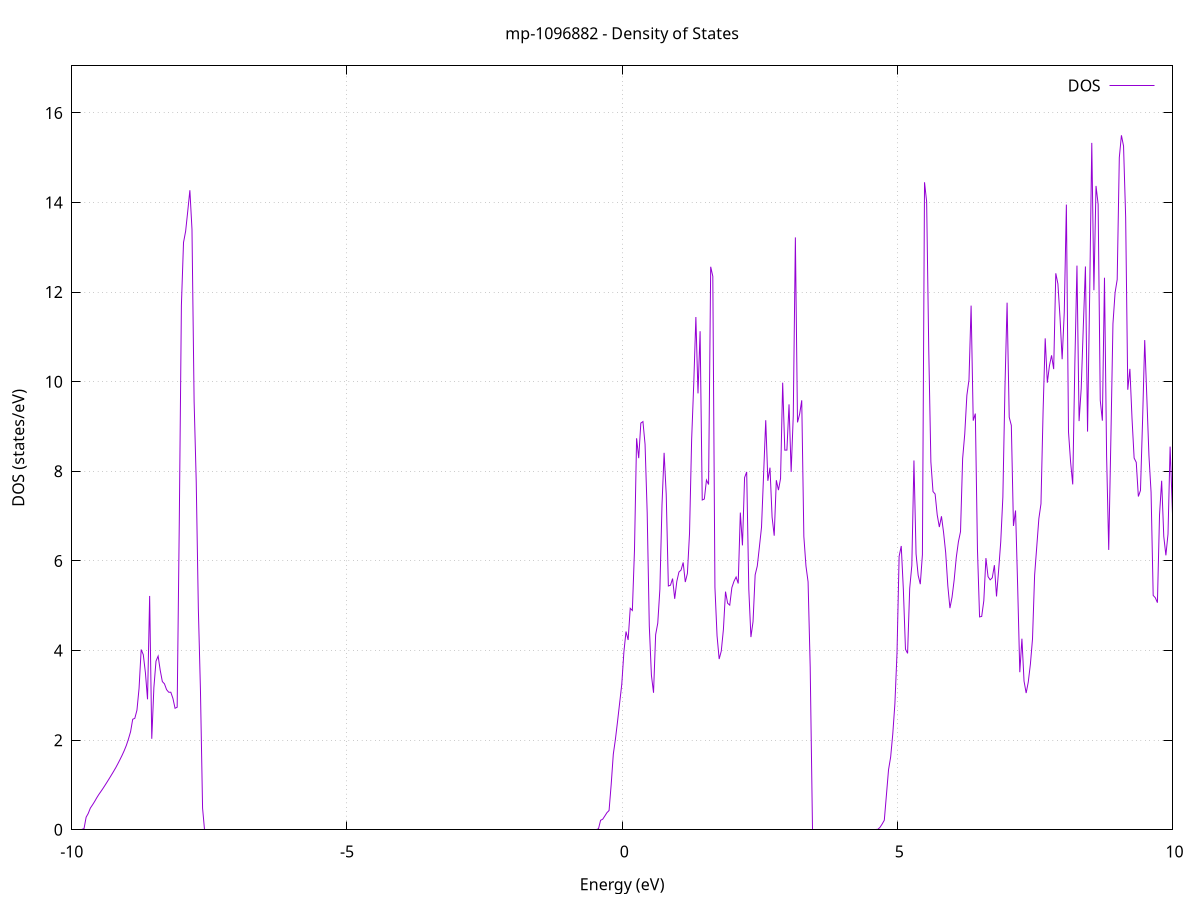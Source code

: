 set title 'mp-1096882 - Density of States'
set xlabel 'Energy (eV)'
set ylabel 'DOS (states/eV)'
set grid
set xrange [-10:10]
set yrange [0:17.049]
set xzeroaxis lt -1
set terminal png size 800,600
set output 'mp-1096882_dos_gnuplot.png'
plot '-' using 1:2 with lines title 'DOS'
-39.245400 0.000000
-39.207000 0.000000
-39.168500 0.000000
-39.130000 0.000000
-39.091600 0.000000
-39.053100 0.000000
-39.014600 0.000000
-38.976200 0.000000
-38.937700 0.000000
-38.899200 0.000000
-38.860700 0.000000
-38.822300 0.000000
-38.783800 0.000000
-38.745300 0.000000
-38.706900 0.000000
-38.668400 0.000000
-38.629900 0.000000
-38.591500 0.000000
-38.553000 0.000000
-38.514500 0.000000
-38.476100 0.000000
-38.437600 0.000000
-38.399100 0.000000
-38.360600 0.000000
-38.322200 0.000000
-38.283700 0.000000
-38.245200 0.000000
-38.206800 0.000000
-38.168300 0.000000
-38.129800 0.000000
-38.091400 0.000000
-38.052900 0.000000
-38.014400 0.000000
-37.976000 0.000000
-37.937500 0.000000
-37.899000 0.000000
-37.860500 0.000000
-37.822100 0.000000
-37.783600 0.000000
-37.745100 0.000000
-37.706700 0.000000
-37.668200 0.000000
-37.629700 0.000000
-37.591300 0.000000
-37.552800 0.000000
-37.514300 0.000000
-37.475900 0.000000
-37.437400 0.000000
-37.398900 0.000000
-37.360400 0.000000
-37.322000 0.000000
-37.283500 0.000000
-37.245000 0.000000
-37.206600 0.000000
-37.168100 0.000000
-37.129600 0.000000
-37.091200 0.000000
-37.052700 0.000000
-37.014200 0.000000
-36.975800 0.000000
-36.937300 0.000000
-36.898800 0.000000
-36.860300 0.000000
-36.821900 0.000000
-36.783400 0.000000
-36.744900 0.000000
-36.706500 0.000000
-36.668000 0.000000
-36.629500 0.000000
-36.591100 0.000000
-36.552600 0.000000
-36.514100 0.000000
-36.475700 0.000000
-36.437200 0.000000
-36.398700 0.000000
-36.360200 0.000000
-36.321800 0.000000
-36.283300 0.000000
-36.244800 0.000000
-36.206400 0.000000
-36.167900 0.000000
-36.129400 0.000000
-36.091000 0.000000
-36.052500 0.000000
-36.014000 0.000000
-35.975600 0.000000
-35.937100 0.000000
-35.898600 0.000000
-35.860100 0.000000
-35.821700 0.000000
-35.783200 0.000000
-35.744700 1.702100
-35.706300 11.715600
-35.667800 36.551800
-35.629300 60.430600
-35.590900 79.114600
-35.552400 29.802100
-35.513900 66.663500
-35.475400 39.672500
-35.437000 75.816500
-35.398500 0.000000
-35.360000 44.774400
-35.321600 297.713700
-35.283100 81.540900
-35.244600 0.000000
-35.206200 0.000000
-35.167700 6.974600
-35.129200 36.334100
-35.090800 32.302500
-35.052300 118.386500
-35.013800 131.594100
-34.975300 0.000000
-34.936900 0.000000
-34.898400 0.000000
-34.859900 0.000000
-34.821500 0.000000
-34.783000 0.000000
-34.744500 0.000000
-34.706100 0.000000
-34.667600 0.000000
-34.629100 0.000000
-34.590700 0.000000
-34.552200 0.000000
-34.513700 0.000000
-34.475200 0.000000
-34.436800 0.000000
-34.398300 0.000000
-34.359800 0.000000
-34.321400 0.000000
-34.282900 0.000000
-34.244400 0.000000
-34.206000 0.000000
-34.167500 0.000000
-34.129000 0.000000
-34.090600 0.000000
-34.052100 0.000000
-34.013600 0.000000
-33.975100 0.000000
-33.936700 0.000000
-33.898200 0.000000
-33.859700 0.000000
-33.821300 0.000000
-33.782800 0.000000
-33.744300 0.000000
-33.705900 0.000000
-33.667400 0.000000
-33.628900 0.000000
-33.590500 0.000000
-33.552000 0.000000
-33.513500 0.000000
-33.475000 0.000000
-33.436600 0.000000
-33.398100 0.000000
-33.359600 0.000000
-33.321200 0.000000
-33.282700 0.000000
-33.244200 0.000000
-33.205800 0.000000
-33.167300 0.000000
-33.128800 0.000000
-33.090400 0.000000
-33.051900 0.000000
-33.013400 0.000000
-32.974900 0.000000
-32.936500 0.000000
-32.898000 0.000000
-32.859500 0.000000
-32.821100 0.000000
-32.782600 0.000000
-32.744100 0.000000
-32.705700 0.000000
-32.667200 0.000000
-32.628700 0.000000
-32.590300 0.000000
-32.551800 0.000000
-32.513300 0.000000
-32.474800 0.000000
-32.436400 0.000000
-32.397900 0.000000
-32.359400 0.000000
-32.321000 0.000000
-32.282500 0.000000
-32.244000 0.000000
-32.205600 0.000000
-32.167100 0.000000
-32.128600 0.000000
-32.090200 0.000000
-32.051700 0.000000
-32.013200 0.000000
-31.974700 0.000000
-31.936300 0.000000
-31.897800 0.000000
-31.859300 0.000000
-31.820900 0.000000
-31.782400 0.000000
-31.743900 0.000000
-31.705500 0.000000
-31.667000 0.000000
-31.628500 0.000000
-31.590100 0.000000
-31.551600 0.000000
-31.513100 0.000000
-31.474600 0.000000
-31.436200 0.000000
-31.397700 0.000000
-31.359200 0.000000
-31.320800 0.000000
-31.282300 0.000000
-31.243800 0.000000
-31.205400 0.000000
-31.166900 0.000000
-31.128400 0.000000
-31.090000 0.000000
-31.051500 0.000000
-31.013000 0.000000
-30.974500 0.000000
-30.936100 0.000000
-30.897600 0.000000
-30.859100 0.000000
-30.820700 0.000000
-30.782200 0.000000
-30.743700 0.000000
-30.705300 0.000000
-30.666800 0.000000
-30.628300 0.000000
-30.589800 0.000000
-30.551400 0.000000
-30.512900 0.000000
-30.474400 0.000000
-30.436000 0.000000
-30.397500 0.000000
-30.359000 0.000000
-30.320600 0.000000
-30.282100 0.000000
-30.243600 0.000000
-30.205200 0.000000
-30.166700 0.000000
-30.128200 0.000000
-30.089700 0.000000
-30.051300 0.000000
-30.012800 0.000000
-29.974300 0.000000
-29.935900 0.000000
-29.897400 0.000000
-29.858900 0.000000
-29.820500 0.000000
-29.782000 0.000000
-29.743500 0.000000
-29.705100 0.000000
-29.666600 0.000000
-29.628100 0.000000
-29.589600 0.000000
-29.551200 0.000000
-29.512700 0.000000
-29.474200 0.000000
-29.435800 0.000000
-29.397300 0.000000
-29.358800 0.000000
-29.320400 0.000000
-29.281900 0.000000
-29.243400 0.000000
-29.205000 0.000000
-29.166500 0.000000
-29.128000 0.000000
-29.089500 0.000000
-29.051100 0.000000
-29.012600 0.000000
-28.974100 0.000000
-28.935700 0.000000
-28.897200 0.000000
-28.858700 0.000000
-28.820300 0.000000
-28.781800 0.000000
-28.743300 0.000000
-28.704900 0.000000
-28.666400 0.000000
-28.627900 0.000000
-28.589400 0.000000
-28.551000 0.000000
-28.512500 0.000000
-28.474000 0.000000
-28.435600 0.000000
-28.397100 0.000000
-28.358600 0.000000
-28.320200 0.000000
-28.281700 0.000000
-28.243200 0.000000
-28.204800 0.000000
-28.166300 0.000000
-28.127800 0.000000
-28.089300 0.000000
-28.050900 0.000000
-28.012400 0.000000
-27.973900 0.000000
-27.935500 0.000000
-27.897000 0.000000
-27.858500 0.000000
-27.820100 0.000000
-27.781600 0.000000
-27.743100 0.000000
-27.704700 0.000000
-27.666200 0.000000
-27.627700 0.000000
-27.589200 0.000000
-27.550800 0.000000
-27.512300 0.000000
-27.473800 0.000000
-27.435400 0.000000
-27.396900 0.000000
-27.358400 0.000000
-27.320000 0.000000
-27.281500 0.000000
-27.243000 0.000000
-27.204600 0.000000
-27.166100 0.000000
-27.127600 0.000000
-27.089100 0.000000
-27.050700 0.000000
-27.012200 0.000000
-26.973700 0.000000
-26.935300 0.000000
-26.896800 0.000000
-26.858300 0.000000
-26.819900 0.000000
-26.781400 0.000000
-26.742900 0.000000
-26.704500 0.000000
-26.666000 0.000000
-26.627500 0.000000
-26.589000 0.000000
-26.550600 0.000000
-26.512100 0.000000
-26.473600 0.000000
-26.435200 0.000000
-26.396700 0.000000
-26.358200 0.000000
-26.319800 0.000000
-26.281300 0.000000
-26.242800 0.000000
-26.204400 0.000000
-26.165900 0.000000
-26.127400 0.000000
-26.088900 0.000000
-26.050500 0.000000
-26.012000 0.000000
-25.973500 0.000000
-25.935100 0.000000
-25.896600 0.000000
-25.858100 0.000000
-25.819700 0.000000
-25.781200 0.000000
-25.742700 0.000000
-25.704200 0.000000
-25.665800 0.000000
-25.627300 0.000000
-25.588800 0.000000
-25.550400 0.000000
-25.511900 0.000000
-25.473400 0.000000
-25.435000 0.000000
-25.396500 0.000000
-25.358000 0.000000
-25.319600 0.000000
-25.281100 0.000000
-25.242600 0.000000
-25.204100 0.000000
-25.165700 0.000000
-25.127200 0.000000
-25.088700 0.000000
-25.050300 0.000000
-25.011800 0.000000
-24.973300 0.000000
-24.934900 0.000000
-24.896400 0.000000
-24.857900 0.000000
-24.819500 0.000000
-24.781000 0.000000
-24.742500 0.000000
-24.704000 0.000000
-24.665600 0.000000
-24.627100 0.000000
-24.588600 0.000000
-24.550200 0.000000
-24.511700 0.000000
-24.473200 0.000000
-24.434800 0.000000
-24.396300 0.000000
-24.357800 0.000000
-24.319400 0.000000
-24.280900 0.000000
-24.242400 0.000000
-24.203900 0.000000
-24.165500 0.000000
-24.127000 0.000000
-24.088500 0.000000
-24.050100 0.000000
-24.011600 0.000000
-23.973100 0.000000
-23.934700 0.000000
-23.896200 0.000000
-23.857700 0.000000
-23.819300 0.000000
-23.780800 0.000000
-23.742300 0.000000
-23.703800 0.000000
-23.665400 0.000000
-23.626900 0.000000
-23.588400 0.000000
-23.550000 0.000000
-23.511500 0.000000
-23.473000 0.000000
-23.434600 0.000000
-23.396100 0.000000
-23.357600 0.000000
-23.319200 0.000000
-23.280700 0.000000
-23.242200 0.000000
-23.203700 0.000000
-23.165300 0.000000
-23.126800 0.000000
-23.088300 0.000000
-23.049900 0.000000
-23.011400 0.000000
-22.972900 0.000000
-22.934500 0.000000
-22.896000 0.000000
-22.857500 0.000000
-22.819100 0.000000
-22.780600 0.000000
-22.742100 0.000000
-22.703600 0.000000
-22.665200 0.000000
-22.626700 0.000000
-22.588200 0.000000
-22.549800 0.000000
-22.511300 0.000000
-22.472800 0.000000
-22.434400 0.000000
-22.395900 0.000000
-22.357400 0.000000
-22.319000 0.000000
-22.280500 0.000000
-22.242000 0.000000
-22.203500 0.000000
-22.165100 0.000000
-22.126600 0.000000
-22.088100 0.000000
-22.049700 0.000000
-22.011200 0.000000
-21.972700 0.000000
-21.934300 0.000000
-21.895800 0.000000
-21.857300 0.000000
-21.818900 0.000000
-21.780400 0.000000
-21.741900 0.000000
-21.703400 0.000000
-21.665000 0.000000
-21.626500 0.000000
-21.588000 0.000000
-21.549600 0.000000
-21.511100 0.000000
-21.472600 0.000000
-21.434200 0.000000
-21.395700 0.000000
-21.357200 0.000000
-21.318800 0.000000
-21.280300 0.000000
-21.241800 0.000000
-21.203300 0.000000
-21.164900 0.000000
-21.126400 0.000000
-21.087900 0.000000
-21.049500 0.000000
-21.011000 0.000000
-20.972500 0.000000
-20.934100 0.000000
-20.895600 0.000000
-20.857100 0.000000
-20.818600 0.000000
-20.780200 0.000000
-20.741700 0.000000
-20.703200 0.000000
-20.664800 0.000000
-20.626300 0.000000
-20.587800 0.000000
-20.549400 0.000000
-20.510900 0.000000
-20.472400 0.000000
-20.434000 0.000000
-20.395500 0.000000
-20.357000 0.000000
-20.318500 0.000000
-20.280100 0.000000
-20.241600 0.000000
-20.203100 0.000000
-20.164700 0.000000
-20.126200 0.000000
-20.087700 0.000000
-20.049300 0.000000
-20.010800 0.000000
-19.972300 0.000000
-19.933900 0.000000
-19.895400 0.000000
-19.856900 0.000000
-19.818400 0.000000
-19.780000 0.000000
-19.741500 0.000000
-19.703000 0.000000
-19.664600 0.000000
-19.626100 0.000000
-19.587600 0.000000
-19.549200 0.000000
-19.510700 0.000000
-19.472200 0.000000
-19.433800 0.000000
-19.395300 0.000000
-19.356800 0.000000
-19.318300 0.000000
-19.279900 0.000000
-19.241400 0.000000
-19.202900 0.000000
-19.164500 0.000000
-19.126000 0.000000
-19.087500 0.000000
-19.049100 0.000000
-19.010600 0.000000
-18.972100 0.000000
-18.933700 0.000000
-18.895200 0.000000
-18.856700 0.000000
-18.818200 0.000000
-18.779800 0.000000
-18.741300 0.000000
-18.702800 0.000000
-18.664400 0.000000
-18.625900 0.000000
-18.587400 0.000000
-18.549000 0.000000
-18.510500 0.000000
-18.472000 0.000000
-18.433600 0.000000
-18.395100 0.000000
-18.356600 0.000000
-18.318100 0.000000
-18.279700 0.000000
-18.241200 0.000000
-18.202700 0.000000
-18.164300 0.000000
-18.125800 0.000000
-18.087300 0.000000
-18.048900 0.000000
-18.010400 0.000000
-17.971900 0.000000
-17.933500 0.000000
-17.895000 0.000000
-17.856500 0.000000
-17.818000 0.000000
-17.779600 0.000000
-17.741100 0.000000
-17.702600 0.000000
-17.664200 0.000000
-17.625700 0.000000
-17.587200 0.000000
-17.548800 0.000000
-17.510300 0.000000
-17.471800 0.000000
-17.433400 0.000000
-17.394900 0.000000
-17.356400 0.000000
-17.317900 0.000000
-17.279500 0.000000
-17.241000 0.000000
-17.202500 0.000000
-17.164100 0.000000
-17.125600 0.000000
-17.087100 0.000000
-17.048700 0.000000
-17.010200 0.000000
-16.971700 0.000000
-16.933300 0.000000
-16.894800 0.000000
-16.856300 0.000000
-16.817800 0.000000
-16.779400 0.000000
-16.740900 0.000000
-16.702400 0.000000
-16.664000 0.000000
-16.625500 0.000000
-16.587000 0.000000
-16.548600 0.000000
-16.510100 0.000000
-16.471600 0.000000
-16.433200 0.000000
-16.394700 0.000000
-16.356200 0.000000
-16.317700 0.000000
-16.279300 0.000000
-16.240800 0.000000
-16.202300 0.000000
-16.163900 0.000000
-16.125400 0.000000
-16.086900 0.000000
-16.048500 0.000000
-16.010000 0.000000
-15.971500 0.000000
-15.933000 0.000000
-15.894600 0.000000
-15.856100 0.000000
-15.817600 0.000000
-15.779200 0.000000
-15.740700 0.000000
-15.702200 0.000000
-15.663800 0.000000
-15.625300 0.000000
-15.586800 0.000000
-15.548400 0.000000
-15.509900 0.000000
-15.471400 0.000000
-15.432900 0.000000
-15.394500 0.000000
-15.356000 0.000000
-15.317500 0.000000
-15.279100 0.000000
-15.240600 0.000000
-15.202100 0.000000
-15.163700 0.000000
-15.125200 0.000000
-15.086700 0.000000
-15.048300 0.000000
-15.009800 0.000000
-14.971300 0.000000
-14.932800 0.000000
-14.894400 0.000000
-14.855900 0.000000
-14.817400 0.000000
-14.779000 0.000000
-14.740500 0.000000
-14.702000 0.000000
-14.663600 0.000000
-14.625100 0.000000
-14.586600 0.000000
-14.548200 0.000000
-14.509700 0.000000
-14.471200 0.000000
-14.432700 0.000000
-14.394300 0.000000
-14.355800 0.000000
-14.317300 0.000000
-14.278900 0.000000
-14.240400 0.000000
-14.201900 0.000000
-14.163500 0.000000
-14.125000 0.000000
-14.086500 0.000000
-14.048100 0.000000
-14.009600 0.000000
-13.971100 0.000000
-13.932600 0.000000
-13.894200 0.000000
-13.855700 0.000000
-13.817200 0.000000
-13.778800 0.000000
-13.740300 0.000000
-13.701800 0.000000
-13.663400 0.000000
-13.624900 0.000000
-13.586400 0.000000
-13.548000 0.000000
-13.509500 0.000000
-13.471000 0.000000
-13.432500 0.000000
-13.394100 0.000000
-13.355600 0.000000
-13.317100 0.000000
-13.278700 0.000000
-13.240200 0.000000
-13.201700 0.000000
-13.163300 0.000000
-13.124800 0.000000
-13.086300 0.000000
-13.047900 0.000000
-13.009400 0.000000
-12.970900 0.000000
-12.932400 0.000000
-12.894000 0.000000
-12.855500 0.000000
-12.817000 0.000000
-12.778600 0.000000
-12.740100 0.000000
-12.701600 0.000000
-12.663200 0.000000
-12.624700 0.000000
-12.586200 0.000000
-12.547800 0.000000
-12.509300 0.000000
-12.470800 0.000000
-12.432300 0.000000
-12.393900 0.000000
-12.355400 0.000000
-12.316900 0.000000
-12.278500 0.000000
-12.240000 0.000000
-12.201500 0.000000
-12.163100 0.000000
-12.124600 0.000000
-12.086100 0.000000
-12.047700 0.000000
-12.009200 0.000000
-11.970700 0.000000
-11.932200 0.000000
-11.893800 0.000000
-11.855300 0.000000
-11.816800 0.000000
-11.778400 0.000000
-11.739900 0.000000
-11.701400 0.000000
-11.663000 0.000000
-11.624500 0.000000
-11.586000 0.000000
-11.547600 0.000000
-11.509100 0.000000
-11.470600 0.000000
-11.432100 0.000000
-11.393700 0.000000
-11.355200 0.000000
-11.316700 0.000000
-11.278300 0.000000
-11.239800 0.000000
-11.201300 0.000000
-11.162900 0.000000
-11.124400 0.000000
-11.085900 0.000000
-11.047400 0.000000
-11.009000 0.000000
-10.970500 0.000000
-10.932000 0.000000
-10.893600 0.000000
-10.855100 0.000000
-10.816600 0.000000
-10.778200 0.000000
-10.739700 0.000000
-10.701200 0.000000
-10.662800 0.000000
-10.624300 0.000000
-10.585800 0.000000
-10.547300 0.000000
-10.508900 0.000000
-10.470400 0.000000
-10.431900 0.000000
-10.393500 0.000000
-10.355000 0.000000
-10.316500 0.000000
-10.278100 0.000000
-10.239600 0.000000
-10.201100 0.000000
-10.162700 0.000000
-10.124200 0.000000
-10.085700 0.000000
-10.047200 0.000000
-10.008800 0.000000
-9.970300 0.000000
-9.931800 0.000000
-9.893400 0.000000
-9.854900 0.000000
-9.816400 0.000000
-9.778000 0.025200
-9.739500 0.280100
-9.701000 0.365500
-9.662600 0.484500
-9.624100 0.555000
-9.585600 0.629800
-9.547100 0.712800
-9.508700 0.788200
-9.470200 0.856400
-9.431700 0.925400
-9.393300 0.998700
-9.354800 1.073300
-9.316300 1.150000
-9.277900 1.226800
-9.239400 1.305300
-9.200900 1.386700
-9.162500 1.474600
-9.124000 1.567200
-9.085500 1.663400
-9.047000 1.767400
-9.008600 1.884100
-8.970100 2.026700
-8.931600 2.189900
-8.893200 2.466000
-8.854700 2.488100
-8.816200 2.669000
-8.777800 3.156300
-8.739300 4.022600
-8.700800 3.907300
-8.662400 3.506300
-8.623900 2.912300
-8.585400 5.218300
-8.546900 2.031000
-8.508500 3.171200
-8.470000 3.763800
-8.431500 3.877000
-8.393100 3.558300
-8.354600 3.307700
-8.316100 3.257200
-8.277700 3.127400
-8.239200 3.070400
-8.200700 3.069500
-8.162300 2.931600
-8.123800 2.711700
-8.085300 2.735400
-8.046800 6.869000
-8.008400 11.707800
-7.969900 13.107200
-7.931400 13.359000
-7.893000 13.805700
-7.854500 14.272900
-7.816000 13.399500
-7.777600 9.567600
-7.739100 7.779800
-7.700600 4.936400
-7.662200 3.114800
-7.623700 0.482800
-7.585200 0.000000
-7.546700 0.000000
-7.508300 0.000000
-7.469800 0.000000
-7.431300 0.000000
-7.392900 0.000000
-7.354400 0.000000
-7.315900 0.000000
-7.277500 0.000000
-7.239000 0.000000
-7.200500 0.000000
-7.162100 0.000000
-7.123600 0.000000
-7.085100 0.000000
-7.046600 0.000000
-7.008200 0.000000
-6.969700 0.000000
-6.931200 0.000000
-6.892800 0.000000
-6.854300 0.000000
-6.815800 0.000000
-6.777400 0.000000
-6.738900 0.000000
-6.700400 0.000000
-6.662000 0.000000
-6.623500 0.000000
-6.585000 0.000000
-6.546500 0.000000
-6.508100 0.000000
-6.469600 0.000000
-6.431100 0.000000
-6.392700 0.000000
-6.354200 0.000000
-6.315700 0.000000
-6.277300 0.000000
-6.238800 0.000000
-6.200300 0.000000
-6.161800 0.000000
-6.123400 0.000000
-6.084900 0.000000
-6.046400 0.000000
-6.008000 0.000000
-5.969500 0.000000
-5.931000 0.000000
-5.892600 0.000000
-5.854100 0.000000
-5.815600 0.000000
-5.777200 0.000000
-5.738700 0.000000
-5.700200 0.000000
-5.661700 0.000000
-5.623300 0.000000
-5.584800 0.000000
-5.546300 0.000000
-5.507900 0.000000
-5.469400 0.000000
-5.430900 0.000000
-5.392500 0.000000
-5.354000 0.000000
-5.315500 0.000000
-5.277100 0.000000
-5.238600 0.000000
-5.200100 0.000000
-5.161600 0.000000
-5.123200 0.000000
-5.084700 0.000000
-5.046200 0.000000
-5.007800 0.000000
-4.969300 0.000000
-4.930800 0.000000
-4.892400 0.000000
-4.853900 0.000000
-4.815400 0.000000
-4.777000 0.000000
-4.738500 0.000000
-4.700000 0.000000
-4.661500 0.000000
-4.623100 0.000000
-4.584600 0.000000
-4.546100 0.000000
-4.507700 0.000000
-4.469200 0.000000
-4.430700 0.000000
-4.392300 0.000000
-4.353800 0.000000
-4.315300 0.000000
-4.276900 0.000000
-4.238400 0.000000
-4.199900 0.000000
-4.161400 0.000000
-4.123000 0.000000
-4.084500 0.000000
-4.046000 0.000000
-4.007600 0.000000
-3.969100 0.000000
-3.930600 0.000000
-3.892200 0.000000
-3.853700 0.000000
-3.815200 0.000000
-3.776800 0.000000
-3.738300 0.000000
-3.699800 0.000000
-3.661300 0.000000
-3.622900 0.000000
-3.584400 0.000000
-3.545900 0.000000
-3.507500 0.000000
-3.469000 0.000000
-3.430500 0.000000
-3.392100 0.000000
-3.353600 0.000000
-3.315100 0.000000
-3.276700 0.000000
-3.238200 0.000000
-3.199700 0.000000
-3.161200 0.000000
-3.122800 0.000000
-3.084300 0.000000
-3.045800 0.000000
-3.007400 0.000000
-2.968900 0.000000
-2.930400 0.000000
-2.892000 0.000000
-2.853500 0.000000
-2.815000 0.000000
-2.776600 0.000000
-2.738100 0.000000
-2.699600 0.000000
-2.661100 0.000000
-2.622700 0.000000
-2.584200 0.000000
-2.545700 0.000000
-2.507300 0.000000
-2.468800 0.000000
-2.430300 0.000000
-2.391900 0.000000
-2.353400 0.000000
-2.314900 0.000000
-2.276500 0.000000
-2.238000 0.000000
-2.199500 0.000000
-2.161000 0.000000
-2.122600 0.000000
-2.084100 0.000000
-2.045600 0.000000
-2.007200 0.000000
-1.968700 0.000000
-1.930200 0.000000
-1.891800 0.000000
-1.853300 0.000000
-1.814800 0.000000
-1.776400 0.000000
-1.737900 0.000000
-1.699400 0.000000
-1.660900 0.000000
-1.622500 0.000000
-1.584000 0.000000
-1.545500 0.000000
-1.507100 0.000000
-1.468600 0.000000
-1.430100 0.000000
-1.391700 0.000000
-1.353200 0.000000
-1.314700 0.000000
-1.276200 0.000000
-1.237800 0.000000
-1.199300 0.000000
-1.160800 0.000000
-1.122400 0.000000
-1.083900 0.000000
-1.045400 0.000000
-1.007000 0.000000
-0.968500 0.000000
-0.930000 0.000000
-0.891600 0.000000
-0.853100 0.000000
-0.814600 0.000000
-0.776100 0.000000
-0.737700 0.000000
-0.699200 0.000000
-0.660700 0.000000
-0.622300 0.000000
-0.583800 0.000000
-0.545300 0.000000
-0.506900 0.000000
-0.468400 0.000000
-0.429900 0.022500
-0.391500 0.211900
-0.353000 0.236200
-0.314500 0.308000
-0.276000 0.382100
-0.237600 0.430500
-0.199100 1.010300
-0.160600 1.687100
-0.122200 2.020100
-0.083700 2.416300
-0.045200 2.831800
-0.006800 3.246700
0.031700 3.966500
0.070200 4.424700
0.108600 4.235900
0.147100 4.942400
0.185600 4.894900
0.224100 6.238500
0.262500 8.737700
0.301000 8.294100
0.339500 9.076200
0.377900 9.110200
0.416400 8.602200
0.454900 7.080500
0.493300 4.552100
0.531800 3.450800
0.570300 3.058000
0.608700 4.354500
0.647200 4.611900
0.685700 5.367300
0.724200 7.253400
0.762600 8.413400
0.801100 7.481900
0.839600 5.440900
0.878000 5.457500
0.916500 5.606400
0.955000 5.155000
0.993400 5.543800
1.031900 5.751900
1.070400 5.796200
1.108800 5.965800
1.147300 5.528900
1.185800 5.722000
1.224300 6.614500
1.262700 8.709600
1.301200 9.957700
1.339700 11.444000
1.378100 9.739200
1.416600 11.126600
1.455100 7.359900
1.493500 7.382100
1.532000 7.805500
1.570500 7.706500
1.608900 12.565200
1.647400 12.351200
1.685900 5.411800
1.724400 4.330100
1.762800 3.810500
1.801300 3.988600
1.839800 4.468300
1.878200 5.315100
1.916700 5.055300
1.955200 5.013800
1.993600 5.404000
2.032100 5.545600
2.070600 5.641200
2.109000 5.497100
2.147500 7.079000
2.186000 6.347400
2.224500 7.860200
2.262900 7.986800
2.301400 5.368000
2.339900 4.301000
2.378300 4.645600
2.416800 5.688600
2.455300 5.885200
2.493700 6.311300
2.532200 6.750100
2.570700 7.941600
2.609100 9.141300
2.647600 7.788100
2.686100 8.081700
2.724600 6.977600
2.763000 6.563400
2.801500 7.801700
2.840000 7.580800
2.878400 7.839800
2.916900 9.978200
2.955400 8.472700
2.993800 8.474200
3.032300 9.495100
3.070800 7.987000
3.109300 9.238300
3.147700 13.220300
3.186200 9.092400
3.224700 9.274600
3.263100 9.585100
3.301600 6.546100
3.340100 5.886700
3.378500 5.533100
3.417000 3.630800
3.455500 0.000000
3.493900 0.000000
3.532400 0.000000
3.570900 0.000000
3.609400 0.000000
3.647800 0.000000
3.686300 0.000000
3.724800 0.000000
3.763200 0.000000
3.801700 0.000000
3.840200 0.000000
3.878600 0.000000
3.917100 0.000000
3.955600 0.000000
3.994000 0.000000
4.032500 0.000000
4.071000 0.000000
4.109500 0.000000
4.147900 0.000000
4.186400 0.000000
4.224900 0.000000
4.263300 0.000000
4.301800 0.000000
4.340300 0.000000
4.378700 0.000000
4.417200 0.000000
4.455700 0.000000
4.494100 0.000000
4.532600 0.000000
4.571100 0.000000
4.609600 0.000000
4.648000 0.010800
4.686500 0.057300
4.725000 0.129200
4.763400 0.213000
4.801900 0.774800
4.840400 1.340300
4.878800 1.623300
4.917300 2.135100
4.955800 2.811500
4.994200 3.941700
5.032700 6.101100
5.071200 6.333700
5.109700 5.362400
5.148100 4.029600
5.186600 3.937200
5.225100 5.387800
5.263500 5.896900
5.302000 8.241700
5.340500 6.158000
5.378900 5.677900
5.417400 5.481700
5.455900 6.139700
5.494300 14.451400
5.532800 14.017900
5.571300 10.700200
5.609800 8.209900
5.648200 7.548900
5.686700 7.494100
5.725200 7.024800
5.763600 6.756800
5.802100 6.996800
5.840600 6.634200
5.879000 6.181400
5.917500 5.445700
5.956000 4.947300
5.994400 5.191700
6.032900 5.577000
6.071400 6.079200
6.109900 6.426800
6.148300 6.653700
6.186800 8.286400
6.225300 8.835300
6.263700 9.694300
6.302200 10.042600
6.340700 11.698900
6.379100 9.131700
6.417600 9.288700
6.456100 6.259500
6.494500 4.750900
6.533000 4.761600
6.571500 5.110600
6.610000 6.063400
6.648400 5.650100
6.686900 5.577800
6.725400 5.623600
6.763800 5.905700
6.802300 5.208100
6.840800 5.793800
6.879200 6.426300
6.917700 7.424500
6.956200 9.894300
6.994600 11.764400
7.033100 9.207900
7.071600 9.025300
7.110100 6.781300
7.148500 7.126200
7.187000 5.413200
7.225500 3.516600
7.263900 4.264300
7.302400 3.319500
7.340900 3.051200
7.379300 3.297700
7.417800 3.695000
7.456300 4.257300
7.494700 5.682500
7.533200 6.312200
7.571700 6.944600
7.610200 7.274400
7.648600 9.337000
7.687100 10.967700
7.725600 9.977800
7.764000 10.355400
7.802500 10.588500
7.841000 10.281300
7.879400 12.419600
7.917900 12.184300
7.956400 11.425900
7.994900 10.501300
8.033300 11.542700
8.071800 13.953400
8.110300 8.879900
8.148700 8.203500
8.187200 7.708100
8.225700 10.399900
8.264100 12.591700
8.302600 9.120200
8.341100 9.842500
8.379500 11.229400
8.418000 12.571500
8.456500 8.886300
8.495000 11.938100
8.533400 15.330100
8.571900 12.043200
8.610400 14.369700
8.648800 13.960500
8.687300 9.585000
8.725800 9.130600
8.764200 12.320800
8.802700 8.340600
8.841200 6.245900
8.879600 8.679300
8.918100 11.292700
8.956600 11.985500
8.995100 12.280200
9.033500 15.001800
9.072000 15.499500
9.110500 15.259600
9.148900 13.670000
9.187400 9.820800
9.225900 10.286600
9.264300 9.185800
9.302800 8.296100
9.341300 8.200300
9.379700 7.438100
9.418200 7.573100
9.456700 9.150100
9.495200 10.929300
9.533600 9.652000
9.572100 8.349200
9.610600 7.534300
9.649000 5.230300
9.687500 5.179600
9.726000 5.069000
9.764400 7.031300
9.802900 7.789400
9.841400 6.548100
9.879800 6.125500
9.918300 6.599200
9.956800 8.552100
9.995300 7.214300
10.033700 5.864600
10.072200 5.831000
10.110700 7.925600
10.149100 10.017100
10.187600 13.337900
10.226100 16.869800
10.264500 30.126700
10.303000 21.863800
10.341500 17.190300
10.379900 15.075000
10.418400 11.932900
10.456900 13.518700
10.495400 11.724100
10.533800 10.504000
10.572300 9.926400
10.610800 9.781100
10.649200 8.763900
10.687700 6.349700
10.726200 6.194100
10.764600 7.804800
10.803100 7.598400
10.841600 5.281900
10.880000 5.643200
10.918500 9.656600
10.957000 10.537600
10.995500 11.115100
11.033900 12.696400
11.072400 11.024500
11.110900 10.466200
11.149300 9.242800
11.187800 7.551100
11.226300 6.511100
11.264700 8.782300
11.303200 6.205400
11.341700 7.225900
11.380100 7.046600
11.418600 6.916100
11.457100 6.481000
11.495600 6.871900
11.534000 9.406000
11.572500 17.533400
11.611000 7.287900
11.649400 5.866800
11.687900 4.231900
11.726400 5.484700
11.764800 5.580900
11.803300 5.966900
11.841800 5.121000
11.880200 4.395200
11.918700 2.901600
11.957200 1.945700
11.995700 0.221100
12.034100 0.000000
12.072600 0.000000
12.111100 0.000000
12.149500 0.000000
12.188000 0.000000
12.226500 0.000000
12.264900 0.033400
12.303400 0.119700
12.341900 0.157200
12.380300 0.186900
12.418800 0.222100
12.457300 0.254900
12.495800 0.292000
12.534200 0.328500
12.572700 0.360200
12.611200 0.392700
12.649600 0.428900
12.688100 0.466800
12.726600 0.507000
12.765000 0.550800
12.803500 0.598400
12.842000 0.652800
12.880500 0.716000
12.918900 0.788400
12.957400 0.838500
12.995900 0.897300
13.034300 0.992900
13.072800 1.048400
13.111300 1.113800
13.149700 1.197400
13.188200 1.275300
13.226700 1.357800
13.265100 1.441200
13.303600 1.524100
13.342100 1.608000
13.380600 1.725700
13.419000 1.861000
13.457500 2.006600
13.496000 2.153000
13.534400 2.313400
13.572900 2.558700
13.611400 2.861200
13.649800 3.218200
13.688300 3.773200
13.726800 4.837400
13.765200 6.188200
13.803700 5.569800
13.842200 5.680600
13.880700 4.995600
13.919100 5.278000
13.957600 6.924800
13.996100 5.333700
14.034500 3.577700
14.073000 2.779700
14.111500 2.494900
14.149900 2.232300
14.188400 2.014000
14.226900 1.748700
14.265300 0.071700
14.303800 0.000000
14.342300 0.000000
14.380800 0.000000
14.419200 0.000000
14.457700 0.000000
14.496200 0.000000
14.534600 0.000000
14.573100 0.000000
14.611600 0.000000
14.650000 0.000000
14.688500 0.000000
14.727000 0.000000
14.765400 0.000000
14.803900 0.000000
14.842400 0.000000
14.880900 0.000000
14.919300 0.000000
14.957800 0.000000
14.996300 0.000000
15.034700 0.000000
15.073200 0.000000
15.111700 0.000000
15.150100 0.000000
15.188600 0.377700
15.227100 0.516400
15.265500 0.764200
15.304000 1.032700
15.342500 1.439500
15.381000 2.035200
15.419400 2.249600
15.457900 2.242200
15.496400 2.146600
15.534800 3.236100
15.573300 3.528100
15.611800 3.409800
15.650200 3.331900
15.688700 3.290800
15.727200 3.299100
15.765600 3.343400
15.804100 3.352800
15.842600 3.427100
15.881100 3.642000
15.919500 5.129200
15.958000 4.512400
15.996500 4.243700
16.034900 3.661500
16.073400 3.510100
16.111900 3.434500
16.150300 3.262000
16.188800 2.964200
16.227300 3.026000
16.265700 3.163900
16.304200 3.451600
16.342700 3.500900
16.381200 3.266000
16.419600 2.978300
16.458100 2.845800
16.496600 2.015700
16.535000 0.749000
16.573500 0.355900
16.612000 0.221500
16.650400 0.212400
16.688900 0.396300
16.727400 0.587400
16.765800 0.901300
16.804300 1.500200
16.842800 1.689800
16.881300 1.633300
16.919700 1.479000
16.958200 1.412600
16.996700 1.353800
17.035100 1.556200
17.073600 1.960400
17.112100 2.531600
17.150500 2.806200
17.189000 3.041300
17.227500 3.650500
17.265900 4.565900
17.304400 4.953500
17.342900 6.140400
17.381400 6.077300
17.419800 5.752700
17.458300 6.196500
17.496800 6.030600
17.535200 5.476900
17.573700 6.256000
17.612200 6.195300
17.650600 5.173800
17.689100 4.112600
17.727600 4.096000
17.766100 4.251000
17.804500 2.349100
17.843000 0.570200
17.881500 0.332800
17.919900 0.500500
17.958400 0.875500
17.996900 1.210600
18.035300 1.805800
18.073800 2.530300
18.112300 3.507600
18.150700 3.354800
18.189200 3.347900
18.227700 3.291500
18.266200 3.210100
18.304600 2.888400
18.343100 3.037000
18.381600 3.092300
18.420000 3.138000
18.458500 2.698400
18.497000 2.462400
18.535400 2.562100
18.573900 2.363000
18.612400 2.421500
18.650800 2.369200
18.689300 2.404500
18.727800 2.742900
18.766300 2.527900
18.804700 2.245000
18.843200 2.213900
18.881700 1.933200
18.920100 1.802800
18.958600 1.737300
18.997100 1.662200
19.035500 2.090700
19.074000 1.679800
19.112500 1.868400
19.150900 2.118700
19.189400 2.401500
19.227900 2.473700
19.266400 2.734200
19.304800 3.005500
19.343300 2.840900
19.381800 2.916200
19.420200 3.179100
19.458700 3.307800
19.497200 3.487600
19.535600 3.678200
19.574100 3.381900
19.612600 2.697800
19.651000 2.175700
19.689500 1.645700
19.728000 1.290900
19.766500 1.179300
19.804900 1.175000
19.843400 1.205500
19.881900 1.240700
19.920300 1.306900
19.958800 1.407300
19.997300 1.491800
20.035700 1.607200
20.074200 1.731300
20.112700 1.961800
20.151100 2.349100
20.189600 2.794800
20.228100 2.794900
20.266600 2.949400
20.305000 3.403900
20.343500 3.106300
20.382000 2.625600
20.420400 2.274700
20.458900 2.043800
20.497400 1.993700
20.535800 2.000300
20.574300 2.038800
20.612800 2.134400
20.651200 2.276600
20.689700 2.411900
20.728200 2.602800
20.766700 2.105700
20.805100 1.980500
20.843600 1.963600
20.882100 1.991300
20.920500 2.073100
20.959000 2.246500
20.997500 2.232100
21.035900 2.242000
21.074400 2.287700
21.112900 2.354900
21.151300 2.410500
21.189800 2.463100
21.228300 2.586500
21.266800 3.246800
21.305200 2.681600
21.343700 2.524600
21.382200 2.630000
21.420600 2.656100
21.459100 2.603300
21.497600 2.609500
21.536000 2.461600
21.574500 2.423300
21.613000 2.381100
21.651400 2.285300
21.689900 2.147600
21.728400 2.120900
21.766900 1.831700
21.805300 1.813500
21.843800 1.810900
21.882300 1.819700
21.920700 1.882900
21.959200 1.975400
21.997700 2.026700
22.036100 2.036000
22.074600 2.042400
22.113100 2.119400
22.151500 2.248000
22.190000 2.397500
22.228500 2.849500
22.267000 2.696700
22.305400 2.694400
22.343900 2.589600
22.382400 3.026400
22.420800 2.788000
22.459300 2.775500
22.497800 2.842100
22.536200 2.988600
22.574700 3.401700
22.613200 3.290800
22.651700 3.894100
22.690100 3.898800
22.728600 3.005000
22.767100 2.686000
22.805500 2.233600
22.844000 2.441100
22.882500 2.720300
22.920900 2.476400
22.959400 2.443300
22.997900 2.636000
23.036300 2.631400
23.074800 2.498700
23.113300 2.566100
23.151800 2.769300
23.190200 3.025900
23.228700 3.706900
23.267200 4.277800
23.305600 4.813600
23.344100 5.008400
23.382600 5.203400
23.421000 5.147000
23.459500 5.069900
23.498000 4.986200
23.536400 5.411500
23.574900 5.495500
23.613400 5.554200
23.651900 5.991500
23.690300 6.440000
23.728800 6.925300
23.767300 7.721600
23.805700 6.595600
23.844200 5.368300
23.882700 4.723800
23.921100 5.461100
23.959600 6.130200
23.998100 6.798800
24.036500 6.578700
24.075000 5.677800
24.113500 4.749800
24.152000 5.135900
24.190400 6.172600
24.228900 5.680400
24.267400 4.993000
24.305800 5.631900
24.344300 4.985300
24.382800 4.915400
24.421200 4.944400
24.459700 5.082800
24.498200 5.026600
24.536600 3.075500
24.575100 2.207100
24.613600 2.760200
24.652100 3.038400
24.690500 3.032300
24.729000 3.355700
24.767500 3.075400
24.805900 2.950300
24.844400 3.039300
24.882900 3.240700
24.921300 3.426800
24.959800 3.683800
24.998300 3.699800
25.036700 3.829500
25.075200 3.924600
25.113700 4.030700
25.152200 4.208100
25.190600 4.305500
25.229100 4.375000
25.267600 3.982500
25.306000 3.617100
25.344500 3.453300
25.383000 3.555100
25.421400 2.877000
25.459900 2.631900
25.498400 2.512000
25.536800 2.515200
25.575300 2.535900
25.613800 2.565000
25.652300 2.687700
25.690700 2.675200
25.729200 2.245300
25.767700 2.440800
25.806100 2.683900
25.844600 2.930800
25.883100 3.177300
25.921500 3.506500
25.960000 3.823200
25.998500 3.860500
26.036900 3.846500
26.075400 3.625800
26.113900 3.493000
26.152400 3.836300
26.190800 4.220600
26.229300 4.830900
26.267800 4.758400
26.306200 4.971600
26.344700 4.392600
26.383200 4.007100
26.421600 4.064000
26.460100 3.947200
26.498600 4.045200
26.537000 4.001700
26.575500 3.964100
26.614000 3.588300
26.652500 3.675700
26.690900 3.777800
26.729400 4.561800
26.767900 5.458500
26.806300 5.661000
26.844800 4.997100
26.883300 4.710900
26.921700 4.550900
26.960200 4.073700
26.998700 3.528300
27.037100 3.133000
27.075600 3.384800
27.114100 3.783400
27.152600 4.475900
27.191000 4.918900
27.229500 5.829500
27.268000 6.723000
27.306400 6.129600
27.344900 5.892500
27.383400 5.995700
27.421800 5.015000
27.460300 4.448300
27.498800 4.259700
27.537300 4.500000
27.575700 4.622600
27.614200 4.680800
27.652700 3.983600
27.691100 3.562000
27.729600 3.794600
27.768100 4.072000
27.806500 4.387400
27.845000 4.388400
27.883500 4.327300
27.921900 4.318300
27.960400 4.372300
27.998900 4.594300
28.037400 5.112200
28.075800 5.782000
28.114300 5.654200
28.152800 4.577800
28.191200 4.127500
28.229700 3.854900
28.268200 3.745000
28.306600 3.670200
28.345100 3.877900
28.383600 4.053900
28.422000 4.378300
28.460500 4.266200
28.499000 4.085900
28.537500 3.979000
28.575900 4.025000
28.614400 4.089900
28.652900 4.298600
28.691300 4.380900
28.729800 4.149700
28.768300 3.836500
28.806700 3.730700
28.845200 3.824600
28.883700 4.105300
28.922100 3.783200
28.960600 3.822100
28.999100 4.024500
29.037600 4.171800
29.076000 4.264100
29.114500 4.059400
29.153000 3.844900
29.191400 3.660100
29.229900 3.498000
29.268400 3.360300
29.306800 3.252100
29.345300 3.249200
29.383800 3.262100
29.422200 3.119400
29.460700 3.388500
29.499200 3.568700
29.537700 3.842400
29.576100 4.286700
29.614600 4.727800
29.653100 4.209400
29.691500 3.879000
29.730000 3.743200
29.768500 3.843400
29.806900 3.965100
29.845400 3.908600
29.883900 3.349100
29.922300 2.643500
29.960800 2.638400
29.999300 2.711200
30.037800 2.665300
30.076200 2.542000
30.114700 2.441800
30.153200 2.416800
30.191600 2.895800
30.230100 3.163500
30.268600 3.221900
30.307000 3.298500
30.345500 3.252400
30.384000 3.134200
30.422400 3.150600
30.460900 3.198300
30.499400 3.177600
30.537900 3.107800
30.576300 3.054200
30.614800 3.030100
30.653300 3.090800
30.691700 3.047200
30.730200 3.013600
30.768700 3.043200
30.807100 3.063300
30.845600 3.341400
30.884100 3.272000
30.922500 2.963300
30.961000 2.837300
30.999500 2.797000
31.038000 2.760700
31.076400 2.740200
31.114900 2.709800
31.153400 2.703100
31.191800 2.859700
31.230300 2.929900
31.268800 3.049600
31.307200 2.965400
31.345700 2.775000
31.384200 2.747200
31.422600 2.712200
31.461100 2.575600
31.499600 2.454400
31.538100 2.310600
31.576500 2.200700
31.615000 2.110100
31.653500 2.109000
31.691900 2.069800
31.730400 2.063000
31.768900 2.076700
31.807300 2.201400
31.845800 2.324600
31.884300 2.568200
31.922700 2.767100
31.961200 2.967900
31.999700 3.118700
32.038200 3.090900
32.076600 2.892400
32.115100 2.499000
32.153600 1.991500
32.192000 1.861000
32.230500 1.960000
32.269000 2.289400
32.307400 3.180200
32.345900 3.701600
32.384400 3.843900
32.422900 3.825900
32.461300 3.466100
32.499800 3.450100
32.538300 3.617000
32.576700 4.025800
32.615200 3.970300
32.653700 3.123400
32.692100 2.540000
32.730600 2.239700
32.769100 2.166700
32.807500 2.061000
32.846000 2.214900
32.884500 2.369900
32.923000 2.462900
32.961400 2.751100
32.999900 3.169300
33.038400 3.263500
33.076800 3.423500
33.115300 3.868800
33.153800 4.555500
33.192200 4.365600
33.230700 3.917300
33.269200 3.352000
33.307600 2.653100
33.346100 2.298200
33.384600 2.089500
33.423100 1.982000
33.461500 1.565000
33.500000 1.359500
33.538500 1.282300
33.576900 1.230300
33.615400 1.198200
33.653900 1.202900
33.692300 1.268300
33.730800 1.299100
33.769300 1.202200
33.807700 1.091600
33.846200 0.930100
33.884700 0.814000
33.923200 0.662500
33.961600 0.525400
34.000100 0.441100
34.038600 0.356900
34.077000 0.236400
34.115500 0.087200
34.154000 0.018400
34.192400 0.000100
34.230900 0.000000
34.269400 0.000000
34.307800 0.000000
34.346300 0.000000
34.384800 0.000000
34.423300 0.000000
34.461700 0.000000
34.500200 0.000000
34.538700 0.000000
34.577100 0.000000
34.615600 0.000000
34.654100 0.000000
34.692500 0.000000
34.731000 0.000000
34.769500 0.000000
34.807900 0.000000
34.846400 0.000000
34.884900 0.000000
34.923400 0.000000
34.961800 0.000000
35.000300 0.000000
35.038800 0.000000
35.077200 0.000000
35.115700 0.000000
35.154200 0.000000
35.192600 0.000000
35.231100 0.000000
35.269600 0.000000
35.308000 0.000000
35.346500 0.000000
35.385000 0.000000
35.423500 0.000000
35.461900 0.000000
35.500400 0.000000
35.538900 0.000000
35.577300 0.000000
35.615800 0.000000
35.654300 0.000000
35.692700 0.000000
35.731200 0.000000
35.769700 0.000000
35.808100 0.000000
35.846600 0.000000
35.885100 0.000000
35.923600 0.000000
35.962000 0.000000
36.000500 0.000000
36.039000 0.000000
36.077400 0.000000
36.115900 0.000000
36.154400 0.000000
36.192800 0.000000
36.231300 0.000000
36.269800 0.000000
36.308200 0.000000
36.346700 0.000000
36.385200 0.000000
36.423700 0.000000
36.462100 0.000000
36.500600 0.000000
36.539100 0.000000
36.577500 0.000000
36.616000 0.000000
36.654500 0.000000
36.692900 0.000000
36.731400 0.000000
36.769900 0.000000
36.808300 0.000000
36.846800 0.000000
36.885300 0.000000
36.923800 0.000000
36.962200 0.000000
37.000700 0.000000
37.039200 0.000000
37.077600 0.000000
37.116100 0.000000
37.154600 0.000000
37.193000 0.000000
37.231500 0.000000
37.270000 0.000000
37.308500 0.000000
37.346900 0.000000
37.385400 0.000000
37.423900 0.000000
37.462300 0.000000
37.500800 0.000000
37.539300 0.000000
37.577700 0.000000
37.616200 0.000000
37.654700 0.000000
37.693100 0.000000
e
